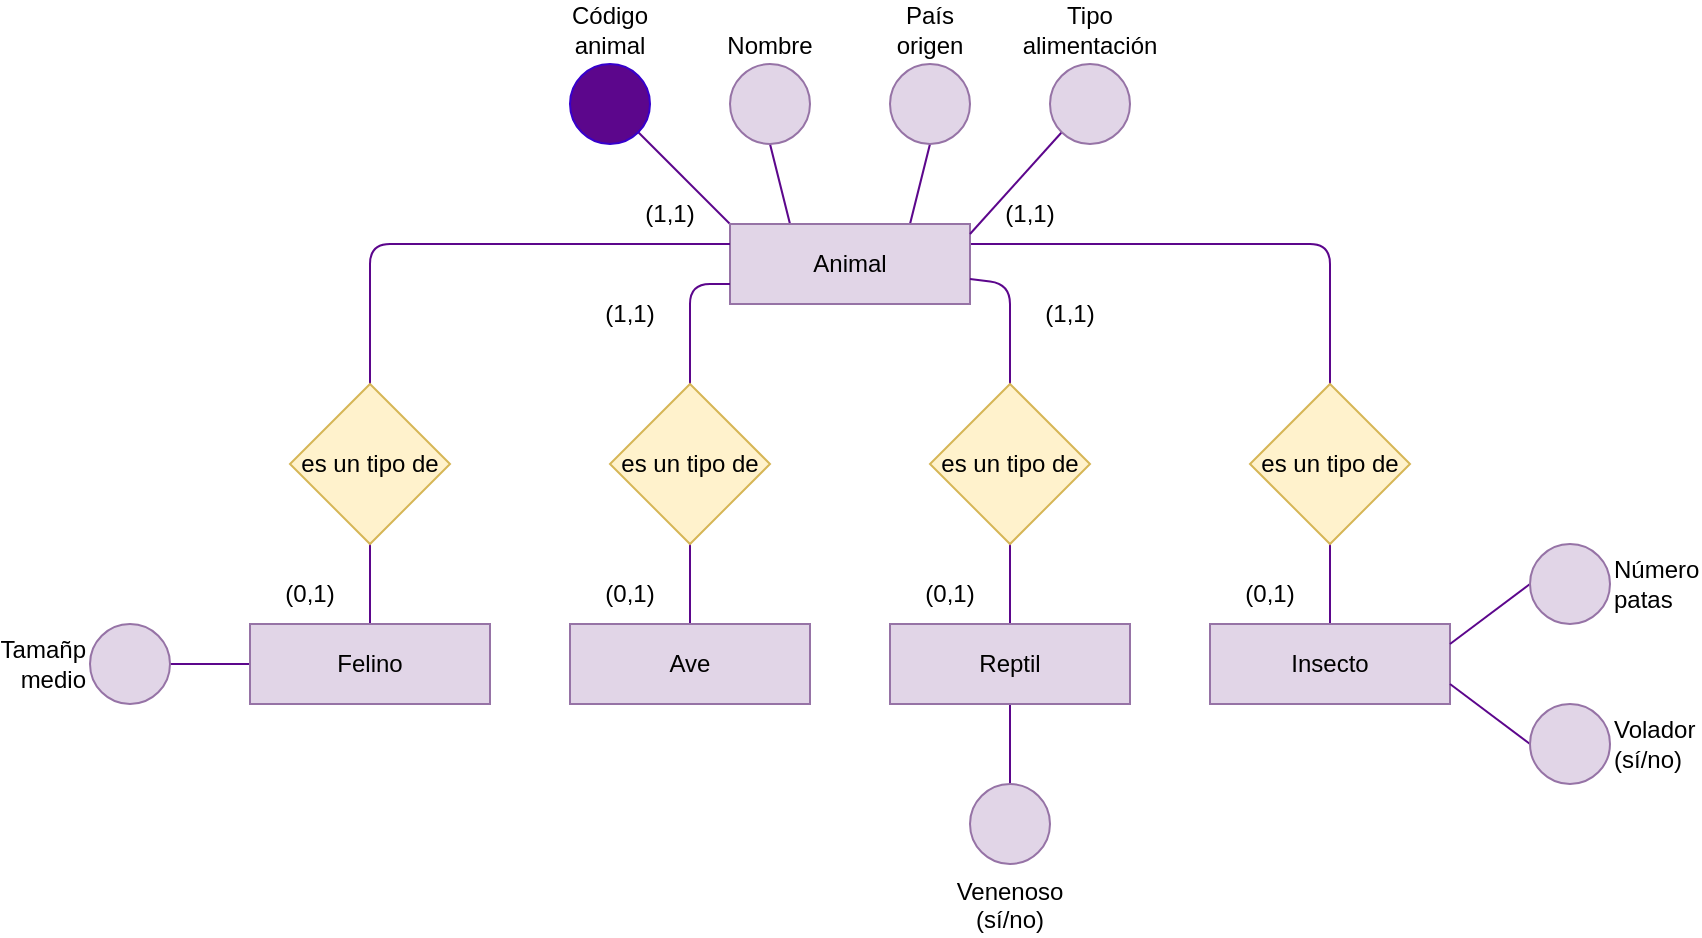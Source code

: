 <mxfile>
    <diagram id="6gfDzhR8UG0JMTbnyaS-" name="Page-1">
        <mxGraphModel dx="1628" dy="606" grid="1" gridSize="10" guides="1" tooltips="1" connect="1" arrows="1" fold="1" page="1" pageScale="1" pageWidth="850" pageHeight="1100" math="0" shadow="0">
            <root>
                <mxCell id="0"/>
                <mxCell id="1" parent="0"/>
                <mxCell id="6" style="edgeStyle=none;html=1;entryX=1;entryY=1;entryDx=0;entryDy=0;strokeColor=#5C068C;endArrow=none;endFill=0;exitX=0;exitY=0;exitDx=0;exitDy=0;" parent="1" source="16" target="10" edge="1">
                    <mxGeometry relative="1" as="geometry">
                        <mxPoint x="30" y="200" as="sourcePoint"/>
                    </mxGeometry>
                </mxCell>
                <mxCell id="7" style="edgeStyle=none;html=1;exitX=0.25;exitY=0;exitDx=0;exitDy=0;entryX=0.5;entryY=1;entryDx=0;entryDy=0;strokeColor=#5C068C;endArrow=none;endFill=0;" parent="1" source="16" target="11" edge="1">
                    <mxGeometry relative="1" as="geometry">
                        <mxPoint x="60" y="200" as="sourcePoint"/>
                    </mxGeometry>
                </mxCell>
                <mxCell id="8" style="edgeStyle=none;html=1;entryX=0.5;entryY=1;entryDx=0;entryDy=0;strokeColor=#5C068C;endArrow=none;endFill=0;" parent="1" target="12" edge="1">
                    <mxGeometry relative="1" as="geometry">
                        <mxPoint x="90" y="200" as="sourcePoint"/>
                        <mxPoint x="140" y="160" as="targetPoint"/>
                    </mxGeometry>
                </mxCell>
                <mxCell id="10" value="Código animal" style="ellipse;whiteSpace=wrap;html=1;aspect=fixed;fillColor=#5C068C;fontColor=#000000;strokeColor=#3700CC;verticalAlign=bottom;labelPosition=center;verticalLabelPosition=top;align=center;" parent="1" vertex="1">
                    <mxGeometry x="-80" y="120" width="40" height="40" as="geometry"/>
                </mxCell>
                <mxCell id="11" value="Nombre" style="ellipse;whiteSpace=wrap;html=1;aspect=fixed;fillColor=#e1d5e7;strokeColor=#9673a6;verticalAlign=bottom;labelPosition=center;verticalLabelPosition=top;align=center;" parent="1" vertex="1">
                    <mxGeometry y="120" width="40" height="40" as="geometry"/>
                </mxCell>
                <mxCell id="12" value="País origen" style="ellipse;whiteSpace=wrap;html=1;aspect=fixed;fillColor=#e1d5e7;strokeColor=#9673a6;verticalAlign=bottom;labelPosition=center;verticalLabelPosition=top;align=center;" parent="1" vertex="1">
                    <mxGeometry x="80" y="120" width="40" height="40" as="geometry"/>
                </mxCell>
                <mxCell id="49" style="edgeStyle=none;html=1;exitX=1;exitY=0.25;exitDx=0;exitDy=0;entryX=0.5;entryY=0;entryDx=0;entryDy=0;strokeColor=#5C068C;endArrow=none;endFill=0;" edge="1" parent="1" source="16" target="37">
                    <mxGeometry relative="1" as="geometry">
                        <Array as="points">
                            <mxPoint x="300" y="210"/>
                        </Array>
                    </mxGeometry>
                </mxCell>
                <mxCell id="16" value="Animal" style="rounded=0;whiteSpace=wrap;html=1;fillColor=#e1d5e7;strokeColor=#9673a6;" parent="1" vertex="1">
                    <mxGeometry y="200" width="120" height="40" as="geometry"/>
                </mxCell>
                <mxCell id="44" style="edgeStyle=none;html=1;exitX=0.5;exitY=0;exitDx=0;exitDy=0;entryX=0;entryY=0.75;entryDx=0;entryDy=0;strokeColor=#5C068C;endArrow=none;endFill=0;" edge="1" parent="1" source="17" target="16">
                    <mxGeometry relative="1" as="geometry">
                        <Array as="points">
                            <mxPoint x="-20" y="230"/>
                        </Array>
                    </mxGeometry>
                </mxCell>
                <mxCell id="45" style="edgeStyle=none;html=1;exitX=0.5;exitY=1;exitDx=0;exitDy=0;entryX=0.5;entryY=0;entryDx=0;entryDy=0;strokeColor=#5C068C;endArrow=none;endFill=0;" edge="1" parent="1" source="17" target="39">
                    <mxGeometry relative="1" as="geometry"/>
                </mxCell>
                <mxCell id="17" value="es un tipo de" style="rhombus;whiteSpace=wrap;html=1;fillColor=#fff2cc;strokeColor=#d6b656;" parent="1" vertex="1">
                    <mxGeometry x="-60" y="280" width="80" height="80" as="geometry"/>
                </mxCell>
                <mxCell id="35" style="edgeStyle=none;html=1;exitX=0;exitY=1;exitDx=0;exitDy=0;entryX=0;entryY=0.5;entryDx=0;entryDy=0;strokeColor=#5C068C;endArrow=none;endFill=0;" edge="1" parent="1" source="34">
                    <mxGeometry relative="1" as="geometry">
                        <mxPoint x="120" y="205" as="targetPoint"/>
                    </mxGeometry>
                </mxCell>
                <mxCell id="34" value="Tipo alimentación" style="ellipse;whiteSpace=wrap;html=1;aspect=fixed;fillColor=#e1d5e7;strokeColor=#9673a6;verticalAlign=bottom;labelPosition=center;verticalLabelPosition=top;align=center;" vertex="1" parent="1">
                    <mxGeometry x="160" y="120" width="40" height="40" as="geometry"/>
                </mxCell>
                <mxCell id="47" style="edgeStyle=none;html=1;exitX=0.5;exitY=1;exitDx=0;exitDy=0;entryX=0.5;entryY=0;entryDx=0;entryDy=0;strokeColor=#5C068C;endArrow=none;endFill=0;" edge="1" parent="1" source="36" target="40">
                    <mxGeometry relative="1" as="geometry"/>
                </mxCell>
                <mxCell id="48" style="edgeStyle=none;html=1;exitX=0.5;exitY=0;exitDx=0;exitDy=0;entryX=0;entryY=0.25;entryDx=0;entryDy=0;strokeColor=#5C068C;endArrow=none;endFill=0;" edge="1" parent="1" source="36">
                    <mxGeometry relative="1" as="geometry">
                        <mxPoint x="120" y="227.5" as="targetPoint"/>
                        <Array as="points">
                            <mxPoint x="140" y="230"/>
                        </Array>
                    </mxGeometry>
                </mxCell>
                <mxCell id="36" value="es un tipo de" style="rhombus;whiteSpace=wrap;html=1;fillColor=#fff2cc;strokeColor=#d6b656;" vertex="1" parent="1">
                    <mxGeometry x="100" y="280" width="80" height="80" as="geometry"/>
                </mxCell>
                <mxCell id="50" style="edgeStyle=none;html=1;exitX=0.5;exitY=1;exitDx=0;exitDy=0;entryX=0.5;entryY=0;entryDx=0;entryDy=0;strokeColor=#5C068C;endArrow=none;endFill=0;" edge="1" parent="1" source="37" target="41">
                    <mxGeometry relative="1" as="geometry"/>
                </mxCell>
                <mxCell id="37" value="es un tipo de" style="rhombus;whiteSpace=wrap;html=1;fillColor=#fff2cc;strokeColor=#d6b656;" vertex="1" parent="1">
                    <mxGeometry x="260" y="280" width="80" height="80" as="geometry"/>
                </mxCell>
                <mxCell id="43" style="edgeStyle=none;html=1;exitX=0.5;exitY=0;exitDx=0;exitDy=0;entryX=0;entryY=0.25;entryDx=0;entryDy=0;strokeColor=#5C068C;endArrow=none;endFill=0;" edge="1" parent="1" source="38" target="16">
                    <mxGeometry relative="1" as="geometry">
                        <Array as="points">
                            <mxPoint x="-180" y="210"/>
                        </Array>
                    </mxGeometry>
                </mxCell>
                <mxCell id="46" style="edgeStyle=none;html=1;exitX=0.5;exitY=1;exitDx=0;exitDy=0;entryX=0.5;entryY=0;entryDx=0;entryDy=0;strokeColor=#5C068C;endArrow=none;endFill=0;" edge="1" parent="1" source="38" target="42">
                    <mxGeometry relative="1" as="geometry"/>
                </mxCell>
                <mxCell id="38" value="es un tipo de" style="rhombus;whiteSpace=wrap;html=1;fillColor=#fff2cc;strokeColor=#d6b656;" vertex="1" parent="1">
                    <mxGeometry x="-220" y="280" width="80" height="80" as="geometry"/>
                </mxCell>
                <mxCell id="39" value="Ave" style="rounded=0;whiteSpace=wrap;html=1;fillColor=#e1d5e7;strokeColor=#9673a6;" vertex="1" parent="1">
                    <mxGeometry x="-80" y="400" width="120" height="40" as="geometry"/>
                </mxCell>
                <mxCell id="56" style="edgeStyle=none;html=1;exitX=0.5;exitY=1;exitDx=0;exitDy=0;entryX=0.5;entryY=0;entryDx=0;entryDy=0;strokeColor=#5C068C;endArrow=none;endFill=0;" edge="1" parent="1" source="40" target="55">
                    <mxGeometry relative="1" as="geometry"/>
                </mxCell>
                <mxCell id="40" value="Reptil" style="rounded=0;whiteSpace=wrap;html=1;fillColor=#e1d5e7;strokeColor=#9673a6;" vertex="1" parent="1">
                    <mxGeometry x="80" y="400" width="120" height="40" as="geometry"/>
                </mxCell>
                <mxCell id="41" value="Insecto" style="rounded=0;whiteSpace=wrap;html=1;fillColor=#e1d5e7;strokeColor=#9673a6;" vertex="1" parent="1">
                    <mxGeometry x="240" y="400" width="120" height="40" as="geometry"/>
                </mxCell>
                <mxCell id="60" style="edgeStyle=none;html=1;exitX=0;exitY=0.5;exitDx=0;exitDy=0;entryX=1;entryY=0.5;entryDx=0;entryDy=0;strokeColor=#5C068C;endArrow=none;endFill=0;" edge="1" parent="1" source="42" target="57">
                    <mxGeometry relative="1" as="geometry"/>
                </mxCell>
                <mxCell id="42" value="Felino" style="rounded=0;whiteSpace=wrap;html=1;fillColor=#e1d5e7;strokeColor=#9673a6;" vertex="1" parent="1">
                    <mxGeometry x="-240" y="400" width="120" height="40" as="geometry"/>
                </mxCell>
                <mxCell id="53" style="edgeStyle=none;html=1;exitX=0;exitY=0.5;exitDx=0;exitDy=0;entryX=1;entryY=0.25;entryDx=0;entryDy=0;strokeColor=#5C068C;endArrow=none;endFill=0;" edge="1" parent="1" source="51" target="41">
                    <mxGeometry relative="1" as="geometry"/>
                </mxCell>
                <mxCell id="51" value="Número patas" style="ellipse;whiteSpace=wrap;html=1;aspect=fixed;fillColor=#e1d5e7;strokeColor=#9673a6;verticalAlign=middle;labelPosition=right;verticalLabelPosition=middle;align=left;" vertex="1" parent="1">
                    <mxGeometry x="400" y="360" width="40" height="40" as="geometry"/>
                </mxCell>
                <mxCell id="54" style="edgeStyle=none;html=1;exitX=0;exitY=0.5;exitDx=0;exitDy=0;entryX=1;entryY=0.75;entryDx=0;entryDy=0;strokeColor=#5C068C;endArrow=none;endFill=0;" edge="1" parent="1" source="52" target="41">
                    <mxGeometry relative="1" as="geometry"/>
                </mxCell>
                <mxCell id="52" value="Volador (sí/no)" style="ellipse;whiteSpace=wrap;html=1;aspect=fixed;fillColor=#e1d5e7;strokeColor=#9673a6;verticalAlign=middle;labelPosition=right;verticalLabelPosition=middle;align=left;" vertex="1" parent="1">
                    <mxGeometry x="400" y="440" width="40" height="40" as="geometry"/>
                </mxCell>
                <mxCell id="55" value="Venenoso (sí/no)" style="ellipse;whiteSpace=wrap;html=1;aspect=fixed;fillColor=#e1d5e7;strokeColor=#9673a6;verticalAlign=top;labelPosition=center;verticalLabelPosition=bottom;align=center;" vertex="1" parent="1">
                    <mxGeometry x="120" y="480" width="40" height="40" as="geometry"/>
                </mxCell>
                <mxCell id="57" value="Tamañp medio" style="ellipse;whiteSpace=wrap;html=1;aspect=fixed;fillColor=#e1d5e7;strokeColor=#9673a6;verticalAlign=middle;labelPosition=left;verticalLabelPosition=middle;align=right;" vertex="1" parent="1">
                    <mxGeometry x="-320" y="400" width="40" height="40" as="geometry"/>
                </mxCell>
                <mxCell id="61" value="(1,1)" style="text;html=1;strokeColor=none;fillColor=none;align=center;verticalAlign=middle;whiteSpace=wrap;rounded=0;" vertex="1" parent="1">
                    <mxGeometry x="-60" y="180" width="60" height="30" as="geometry"/>
                </mxCell>
                <mxCell id="62" value="(0,1)" style="text;html=1;strokeColor=none;fillColor=none;align=center;verticalAlign=middle;whiteSpace=wrap;rounded=0;" vertex="1" parent="1">
                    <mxGeometry x="-240" y="370" width="60" height="30" as="geometry"/>
                </mxCell>
                <mxCell id="63" value="(0,1)" style="text;html=1;strokeColor=none;fillColor=none;align=center;verticalAlign=middle;whiteSpace=wrap;rounded=0;" vertex="1" parent="1">
                    <mxGeometry x="-80" y="370" width="60" height="30" as="geometry"/>
                </mxCell>
                <mxCell id="64" value="(0,1)" style="text;html=1;strokeColor=none;fillColor=none;align=center;verticalAlign=middle;whiteSpace=wrap;rounded=0;" vertex="1" parent="1">
                    <mxGeometry x="80" y="370" width="60" height="30" as="geometry"/>
                </mxCell>
                <mxCell id="65" value="(0,1)" style="text;html=1;strokeColor=none;fillColor=none;align=center;verticalAlign=middle;whiteSpace=wrap;rounded=0;" vertex="1" parent="1">
                    <mxGeometry x="240" y="370" width="60" height="30" as="geometry"/>
                </mxCell>
                <mxCell id="66" value="(1,1)" style="text;html=1;strokeColor=none;fillColor=none;align=center;verticalAlign=middle;whiteSpace=wrap;rounded=0;" vertex="1" parent="1">
                    <mxGeometry x="-80" y="230" width="60" height="30" as="geometry"/>
                </mxCell>
                <mxCell id="67" value="(1,1)" style="text;html=1;strokeColor=none;fillColor=none;align=center;verticalAlign=middle;whiteSpace=wrap;rounded=0;" vertex="1" parent="1">
                    <mxGeometry x="140" y="230" width="60" height="30" as="geometry"/>
                </mxCell>
                <mxCell id="68" value="(1,1)" style="text;html=1;strokeColor=none;fillColor=none;align=center;verticalAlign=middle;whiteSpace=wrap;rounded=0;" vertex="1" parent="1">
                    <mxGeometry x="120" y="180" width="60" height="30" as="geometry"/>
                </mxCell>
            </root>
        </mxGraphModel>
    </diagram>
</mxfile>